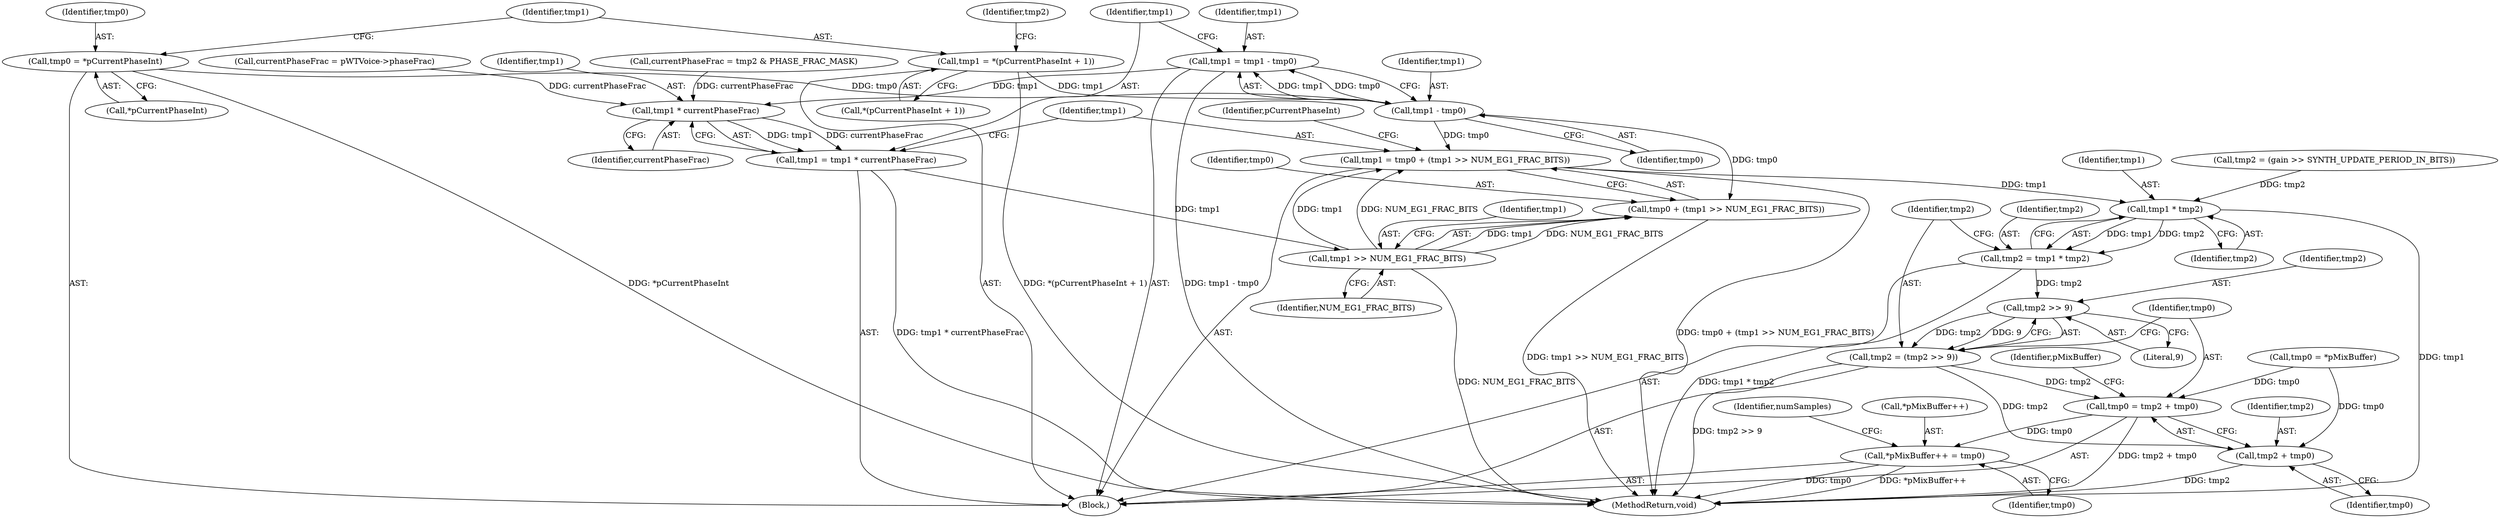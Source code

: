 digraph "0_Android_24d7c408c52143bce7b49de82f3913fd8d1219cf_0@integer" {
"1000224" [label="(Call,tmp1 = tmp1 - tmp0)"];
"1000226" [label="(Call,tmp1 - tmp0)"];
"1000213" [label="(Call,tmp1 = *(pCurrentPhaseInt + 1))"];
"1000209" [label="(Call,tmp0 = *pCurrentPhaseInt)"];
"1000231" [label="(Call,tmp1 * currentPhaseFrac)"];
"1000229" [label="(Call,tmp1 = tmp1 * currentPhaseFrac)"];
"1000238" [label="(Call,tmp1 >> NUM_EG1_FRAC_BITS)"];
"1000234" [label="(Call,tmp1 = tmp0 + (tmp1 >> NUM_EG1_FRAC_BITS))"];
"1000265" [label="(Call,tmp1 * tmp2)"];
"1000263" [label="(Call,tmp2 = tmp1 * tmp2)"];
"1000270" [label="(Call,tmp2 >> 9)"];
"1000268" [label="(Call,tmp2 = (tmp2 >> 9))"];
"1000273" [label="(Call,tmp0 = tmp2 + tmp0)"];
"1000278" [label="(Call,*pMixBuffer++ = tmp0)"];
"1000275" [label="(Call,tmp2 + tmp0)"];
"1000236" [label="(Call,tmp0 + (tmp1 >> NUM_EG1_FRAC_BITS))"];
"1000263" [label="(Call,tmp2 = tmp1 * tmp2)"];
"1000246" [label="(Call,currentPhaseFrac = tmp2 & PHASE_FRAC_MASK)"];
"1000230" [label="(Identifier,tmp1)"];
"1000209" [label="(Call,tmp0 = *pCurrentPhaseInt)"];
"1000281" [label="(Identifier,pMixBuffer)"];
"1000224" [label="(Call,tmp1 = tmp1 - tmp0)"];
"1000271" [label="(Identifier,tmp2)"];
"1000236" [label="(Call,tmp0 + (tmp1 >> NUM_EG1_FRAC_BITS))"];
"1000272" [label="(Literal,9)"];
"1000229" [label="(Call,tmp1 = tmp1 * currentPhaseFrac)"];
"1000220" [label="(Identifier,tmp2)"];
"1000213" [label="(Call,tmp1 = *(pCurrentPhaseInt + 1))"];
"1000234" [label="(Call,tmp1 = tmp0 + (tmp1 >> NUM_EG1_FRAC_BITS))"];
"1000265" [label="(Call,tmp1 * tmp2)"];
"1000267" [label="(Identifier,tmp2)"];
"1000277" [label="(Identifier,tmp0)"];
"1000266" [label="(Identifier,tmp1)"];
"1000211" [label="(Call,*pCurrentPhaseInt)"];
"1000273" [label="(Call,tmp0 = tmp2 + tmp0)"];
"1000282" [label="(Identifier,tmp0)"];
"1000276" [label="(Identifier,tmp2)"];
"1000225" [label="(Identifier,tmp1)"];
"1000279" [label="(Call,*pMixBuffer++)"];
"1000284" [label="(Identifier,numSamples)"];
"1000274" [label="(Identifier,tmp0)"];
"1000228" [label="(Identifier,tmp0)"];
"1000254" [label="(Call,tmp2 = (gain >> SYNTH_UPDATE_PERIOD_IN_BITS))"];
"1000226" [label="(Call,tmp1 - tmp0)"];
"1000309" [label="(MethodReturn,void)"];
"1000233" [label="(Identifier,currentPhaseFrac)"];
"1000235" [label="(Identifier,tmp1)"];
"1000238" [label="(Call,tmp1 >> NUM_EG1_FRAC_BITS)"];
"1000215" [label="(Call,*(pCurrentPhaseInt + 1))"];
"1000240" [label="(Identifier,NUM_EG1_FRAC_BITS)"];
"1000270" [label="(Call,tmp2 >> 9)"];
"1000214" [label="(Identifier,tmp1)"];
"1000170" [label="(Call,currentPhaseFrac = pWTVoice->phaseFrac)"];
"1000242" [label="(Identifier,pCurrentPhaseInt)"];
"1000268" [label="(Call,tmp2 = (tmp2 >> 9))"];
"1000269" [label="(Identifier,tmp2)"];
"1000264" [label="(Identifier,tmp2)"];
"1000105" [label="(Block,)"];
"1000278" [label="(Call,*pMixBuffer++ = tmp0)"];
"1000232" [label="(Identifier,tmp1)"];
"1000227" [label="(Identifier,tmp1)"];
"1000275" [label="(Call,tmp2 + tmp0)"];
"1000237" [label="(Identifier,tmp0)"];
"1000259" [label="(Call,tmp0 = *pMixBuffer)"];
"1000231" [label="(Call,tmp1 * currentPhaseFrac)"];
"1000239" [label="(Identifier,tmp1)"];
"1000210" [label="(Identifier,tmp0)"];
"1000224" -> "1000105"  [label="AST: "];
"1000224" -> "1000226"  [label="CFG: "];
"1000225" -> "1000224"  [label="AST: "];
"1000226" -> "1000224"  [label="AST: "];
"1000230" -> "1000224"  [label="CFG: "];
"1000224" -> "1000309"  [label="DDG: tmp1 - tmp0"];
"1000226" -> "1000224"  [label="DDG: tmp1"];
"1000226" -> "1000224"  [label="DDG: tmp0"];
"1000224" -> "1000231"  [label="DDG: tmp1"];
"1000226" -> "1000228"  [label="CFG: "];
"1000227" -> "1000226"  [label="AST: "];
"1000228" -> "1000226"  [label="AST: "];
"1000213" -> "1000226"  [label="DDG: tmp1"];
"1000209" -> "1000226"  [label="DDG: tmp0"];
"1000226" -> "1000234"  [label="DDG: tmp0"];
"1000226" -> "1000236"  [label="DDG: tmp0"];
"1000213" -> "1000105"  [label="AST: "];
"1000213" -> "1000215"  [label="CFG: "];
"1000214" -> "1000213"  [label="AST: "];
"1000215" -> "1000213"  [label="AST: "];
"1000220" -> "1000213"  [label="CFG: "];
"1000213" -> "1000309"  [label="DDG: *(pCurrentPhaseInt + 1)"];
"1000209" -> "1000105"  [label="AST: "];
"1000209" -> "1000211"  [label="CFG: "];
"1000210" -> "1000209"  [label="AST: "];
"1000211" -> "1000209"  [label="AST: "];
"1000214" -> "1000209"  [label="CFG: "];
"1000209" -> "1000309"  [label="DDG: *pCurrentPhaseInt"];
"1000231" -> "1000229"  [label="AST: "];
"1000231" -> "1000233"  [label="CFG: "];
"1000232" -> "1000231"  [label="AST: "];
"1000233" -> "1000231"  [label="AST: "];
"1000229" -> "1000231"  [label="CFG: "];
"1000231" -> "1000229"  [label="DDG: tmp1"];
"1000231" -> "1000229"  [label="DDG: currentPhaseFrac"];
"1000170" -> "1000231"  [label="DDG: currentPhaseFrac"];
"1000246" -> "1000231"  [label="DDG: currentPhaseFrac"];
"1000229" -> "1000105"  [label="AST: "];
"1000230" -> "1000229"  [label="AST: "];
"1000235" -> "1000229"  [label="CFG: "];
"1000229" -> "1000309"  [label="DDG: tmp1 * currentPhaseFrac"];
"1000229" -> "1000238"  [label="DDG: tmp1"];
"1000238" -> "1000236"  [label="AST: "];
"1000238" -> "1000240"  [label="CFG: "];
"1000239" -> "1000238"  [label="AST: "];
"1000240" -> "1000238"  [label="AST: "];
"1000236" -> "1000238"  [label="CFG: "];
"1000238" -> "1000309"  [label="DDG: NUM_EG1_FRAC_BITS"];
"1000238" -> "1000234"  [label="DDG: tmp1"];
"1000238" -> "1000234"  [label="DDG: NUM_EG1_FRAC_BITS"];
"1000238" -> "1000236"  [label="DDG: tmp1"];
"1000238" -> "1000236"  [label="DDG: NUM_EG1_FRAC_BITS"];
"1000234" -> "1000105"  [label="AST: "];
"1000234" -> "1000236"  [label="CFG: "];
"1000235" -> "1000234"  [label="AST: "];
"1000236" -> "1000234"  [label="AST: "];
"1000242" -> "1000234"  [label="CFG: "];
"1000234" -> "1000309"  [label="DDG: tmp0 + (tmp1 >> NUM_EG1_FRAC_BITS)"];
"1000234" -> "1000265"  [label="DDG: tmp1"];
"1000265" -> "1000263"  [label="AST: "];
"1000265" -> "1000267"  [label="CFG: "];
"1000266" -> "1000265"  [label="AST: "];
"1000267" -> "1000265"  [label="AST: "];
"1000263" -> "1000265"  [label="CFG: "];
"1000265" -> "1000309"  [label="DDG: tmp1"];
"1000265" -> "1000263"  [label="DDG: tmp1"];
"1000265" -> "1000263"  [label="DDG: tmp2"];
"1000254" -> "1000265"  [label="DDG: tmp2"];
"1000263" -> "1000105"  [label="AST: "];
"1000264" -> "1000263"  [label="AST: "];
"1000269" -> "1000263"  [label="CFG: "];
"1000263" -> "1000309"  [label="DDG: tmp1 * tmp2"];
"1000263" -> "1000270"  [label="DDG: tmp2"];
"1000270" -> "1000268"  [label="AST: "];
"1000270" -> "1000272"  [label="CFG: "];
"1000271" -> "1000270"  [label="AST: "];
"1000272" -> "1000270"  [label="AST: "];
"1000268" -> "1000270"  [label="CFG: "];
"1000270" -> "1000268"  [label="DDG: tmp2"];
"1000270" -> "1000268"  [label="DDG: 9"];
"1000268" -> "1000105"  [label="AST: "];
"1000269" -> "1000268"  [label="AST: "];
"1000274" -> "1000268"  [label="CFG: "];
"1000268" -> "1000309"  [label="DDG: tmp2 >> 9"];
"1000268" -> "1000273"  [label="DDG: tmp2"];
"1000268" -> "1000275"  [label="DDG: tmp2"];
"1000273" -> "1000105"  [label="AST: "];
"1000273" -> "1000275"  [label="CFG: "];
"1000274" -> "1000273"  [label="AST: "];
"1000275" -> "1000273"  [label="AST: "];
"1000281" -> "1000273"  [label="CFG: "];
"1000273" -> "1000309"  [label="DDG: tmp2 + tmp0"];
"1000259" -> "1000273"  [label="DDG: tmp0"];
"1000273" -> "1000278"  [label="DDG: tmp0"];
"1000278" -> "1000105"  [label="AST: "];
"1000278" -> "1000282"  [label="CFG: "];
"1000279" -> "1000278"  [label="AST: "];
"1000282" -> "1000278"  [label="AST: "];
"1000284" -> "1000278"  [label="CFG: "];
"1000278" -> "1000309"  [label="DDG: tmp0"];
"1000278" -> "1000309"  [label="DDG: *pMixBuffer++"];
"1000275" -> "1000277"  [label="CFG: "];
"1000276" -> "1000275"  [label="AST: "];
"1000277" -> "1000275"  [label="AST: "];
"1000275" -> "1000309"  [label="DDG: tmp2"];
"1000259" -> "1000275"  [label="DDG: tmp0"];
"1000237" -> "1000236"  [label="AST: "];
"1000236" -> "1000309"  [label="DDG: tmp1 >> NUM_EG1_FRAC_BITS"];
}
